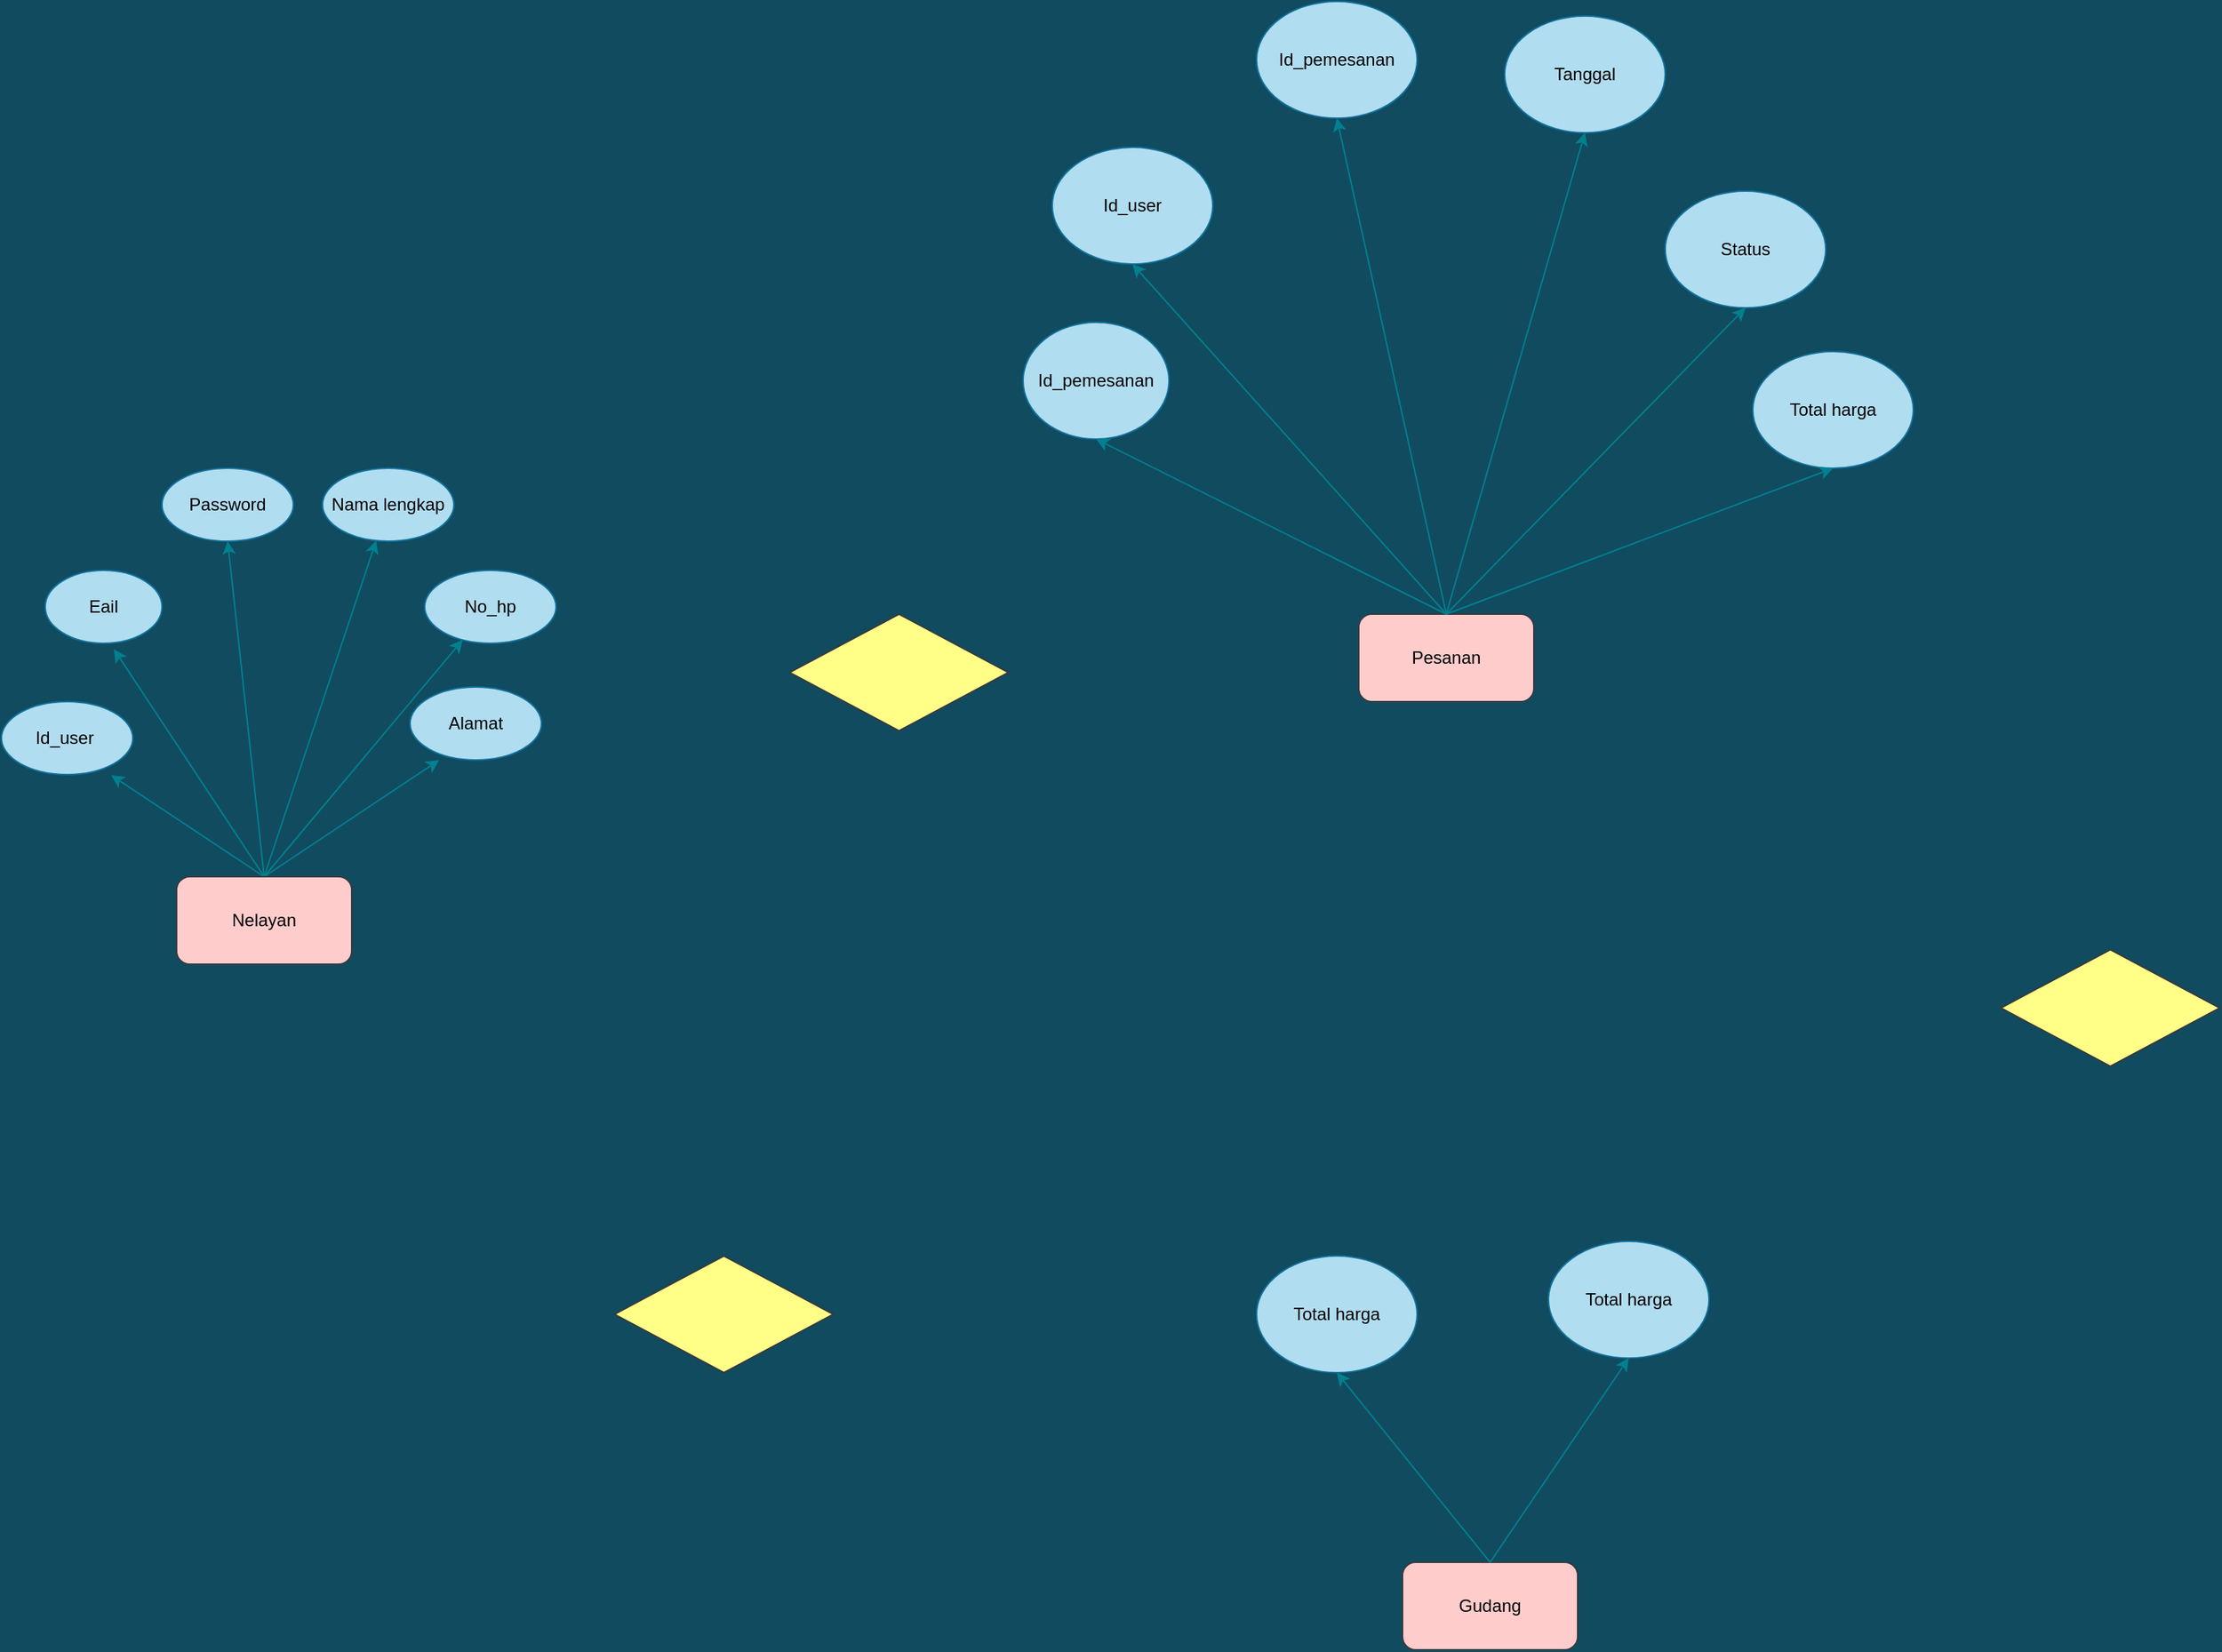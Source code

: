 <mxfile version="17.1.2" type="github">
  <diagram id="0QJKes_1zFEl7Z-Jn1xQ" name="Page-1">
    <mxGraphModel dx="3694" dy="2624" grid="1" gridSize="10" guides="1" tooltips="1" connect="1" arrows="1" fold="1" page="1" pageScale="1" pageWidth="850" pageHeight="1100" background="#114B5F" math="0" shadow="0">
      <root>
        <mxCell id="0" />
        <mxCell id="1" parent="0" />
        <mxCell id="H7FdbQlTRFEWyw0PZuFm-2" value="Id_user&amp;nbsp;" style="ellipse;whiteSpace=wrap;html=1;strokeColor=#10739e;fillColor=#b1ddf0;" parent="1" vertex="1">
          <mxGeometry x="-140" y="330" width="90" height="50" as="geometry" />
        </mxCell>
        <mxCell id="H7FdbQlTRFEWyw0PZuFm-3" value="Eail" style="ellipse;whiteSpace=wrap;html=1;strokeColor=#10739e;fillColor=#b1ddf0;" parent="1" vertex="1">
          <mxGeometry x="-110" y="240" width="80" height="50" as="geometry" />
        </mxCell>
        <mxCell id="H7FdbQlTRFEWyw0PZuFm-4" value="Password" style="ellipse;whiteSpace=wrap;html=1;strokeColor=#10739e;fillColor=#b1ddf0;" parent="1" vertex="1">
          <mxGeometry x="-30" y="170" width="90" height="50" as="geometry" />
        </mxCell>
        <mxCell id="H7FdbQlTRFEWyw0PZuFm-5" value="" style="endArrow=classic;html=1;rounded=0;entryX=0.835;entryY=1.008;entryDx=0;entryDy=0;entryPerimeter=0;exitX=0.5;exitY=0;exitDx=0;exitDy=0;labelBackgroundColor=#114B5F;strokeColor=#028090;fontColor=#E4FDE1;" parent="1" source="LhsjgoRrLcNbdn1msfwj-11" target="H7FdbQlTRFEWyw0PZuFm-2" edge="1">
          <mxGeometry width="50" height="50" relative="1" as="geometry">
            <mxPoint x="29.72" y="438.56" as="sourcePoint" />
            <mxPoint x="320" y="100" as="targetPoint" />
            <Array as="points" />
          </mxGeometry>
        </mxCell>
        <mxCell id="H7FdbQlTRFEWyw0PZuFm-6" value="" style="endArrow=classic;html=1;rounded=0;labelBackgroundColor=#114B5F;strokeColor=#028090;fontColor=#E4FDE1;entryX=0.588;entryY=1.08;entryDx=0;entryDy=0;entryPerimeter=0;exitX=0.5;exitY=0;exitDx=0;exitDy=0;" parent="1" source="LhsjgoRrLcNbdn1msfwj-11" edge="1" target="H7FdbQlTRFEWyw0PZuFm-3">
          <mxGeometry width="50" height="50" relative="1" as="geometry">
            <mxPoint x="30" y="440" as="sourcePoint" />
            <mxPoint x="165" y="150" as="targetPoint" />
          </mxGeometry>
        </mxCell>
        <mxCell id="H7FdbQlTRFEWyw0PZuFm-7" value="" style="endArrow=classic;html=1;rounded=0;entryX=0.5;entryY=1;entryDx=0;entryDy=0;labelBackgroundColor=#114B5F;strokeColor=#028090;fontColor=#E4FDE1;exitX=0.5;exitY=0;exitDx=0;exitDy=0;" parent="1" source="LhsjgoRrLcNbdn1msfwj-11" target="H7FdbQlTRFEWyw0PZuFm-4" edge="1">
          <mxGeometry width="50" height="50" relative="1" as="geometry">
            <mxPoint x="30" y="440" as="sourcePoint" />
            <mxPoint x="220" y="170" as="targetPoint" />
          </mxGeometry>
        </mxCell>
        <mxCell id="H7FdbQlTRFEWyw0PZuFm-8" value="Pesanan" style="rounded=1;whiteSpace=wrap;html=1;strokeColor=#36393d;fillColor=#ffcccc;" parent="1" vertex="1">
          <mxGeometry x="790" y="270" width="120" height="60" as="geometry" />
        </mxCell>
        <mxCell id="H7FdbQlTRFEWyw0PZuFm-9" value="Id_pemesanan" style="ellipse;whiteSpace=wrap;html=1;strokeColor=#10739e;fillColor=#b1ddf0;" parent="1" vertex="1">
          <mxGeometry x="560" y="70" width="100" height="80" as="geometry" />
        </mxCell>
        <mxCell id="H7FdbQlTRFEWyw0PZuFm-10" value="Id_user" style="ellipse;whiteSpace=wrap;html=1;strokeColor=#10739e;fillColor=#b1ddf0;" parent="1" vertex="1">
          <mxGeometry x="580" y="-50" width="110" height="80" as="geometry" />
        </mxCell>
        <mxCell id="H7FdbQlTRFEWyw0PZuFm-11" value="" style="endArrow=classic;html=1;rounded=0;exitX=0.5;exitY=0;exitDx=0;exitDy=0;labelBackgroundColor=#114B5F;strokeColor=#028090;fontColor=#E4FDE1;entryX=0.5;entryY=1;entryDx=0;entryDy=0;" parent="1" source="H7FdbQlTRFEWyw0PZuFm-8" target="H7FdbQlTRFEWyw0PZuFm-9" edge="1">
          <mxGeometry width="50" height="50" relative="1" as="geometry">
            <mxPoint x="320" y="10" as="sourcePoint" />
            <mxPoint x="680" y="170" as="targetPoint" />
          </mxGeometry>
        </mxCell>
        <mxCell id="H7FdbQlTRFEWyw0PZuFm-12" value="" style="endArrow=classic;html=1;rounded=0;entryX=0.5;entryY=1;entryDx=0;entryDy=0;labelBackgroundColor=#114B5F;strokeColor=#028090;fontColor=#E4FDE1;" parent="1" target="H7FdbQlTRFEWyw0PZuFm-10" edge="1">
          <mxGeometry width="50" height="50" relative="1" as="geometry">
            <mxPoint x="850" y="270" as="sourcePoint" />
            <mxPoint x="400" y="-100" as="targetPoint" />
          </mxGeometry>
        </mxCell>
        <mxCell id="LhsjgoRrLcNbdn1msfwj-2" value="Nama lengkap" style="ellipse;whiteSpace=wrap;html=1;fillColor=#b1ddf0;strokeColor=#10739e;" vertex="1" parent="1">
          <mxGeometry x="80" y="170" width="90" height="50" as="geometry" />
        </mxCell>
        <mxCell id="LhsjgoRrLcNbdn1msfwj-3" value="" style="endArrow=classic;html=1;rounded=0;labelBackgroundColor=#114B5F;strokeColor=#028090;fontColor=#E4FDE1;exitX=0.5;exitY=0;exitDx=0;exitDy=0;" edge="1" parent="1" source="LhsjgoRrLcNbdn1msfwj-11" target="LhsjgoRrLcNbdn1msfwj-2">
          <mxGeometry width="50" height="50" relative="1" as="geometry">
            <mxPoint x="30" y="440" as="sourcePoint" />
            <mxPoint x="60" y="170" as="targetPoint" />
          </mxGeometry>
        </mxCell>
        <mxCell id="LhsjgoRrLcNbdn1msfwj-4" value="No_hp" style="ellipse;whiteSpace=wrap;html=1;strokeColor=#10739e;fillColor=#b1ddf0;" vertex="1" parent="1">
          <mxGeometry x="150" y="240" width="90" height="50" as="geometry" />
        </mxCell>
        <mxCell id="LhsjgoRrLcNbdn1msfwj-5" value="Alamat" style="ellipse;whiteSpace=wrap;html=1;strokeColor=#10739e;fillColor=#b1ddf0;" vertex="1" parent="1">
          <mxGeometry x="140" y="320" width="90" height="50" as="geometry" />
        </mxCell>
        <mxCell id="LhsjgoRrLcNbdn1msfwj-7" value="" style="endArrow=classic;html=1;rounded=0;exitX=0.5;exitY=0;exitDx=0;exitDy=0;labelBackgroundColor=#114B5F;strokeColor=#028090;fontColor=#E4FDE1;" edge="1" parent="1" source="LhsjgoRrLcNbdn1msfwj-11" target="LhsjgoRrLcNbdn1msfwj-4">
          <mxGeometry width="50" height="50" relative="1" as="geometry">
            <mxPoint x="28.84" y="441.04" as="sourcePoint" />
            <mxPoint x="160" y="200" as="targetPoint" />
          </mxGeometry>
        </mxCell>
        <mxCell id="LhsjgoRrLcNbdn1msfwj-8" value="" style="endArrow=classic;html=1;rounded=0;exitX=0.5;exitY=0;exitDx=0;exitDy=0;labelBackgroundColor=#114B5F;strokeColor=#028090;fontColor=#E4FDE1;" edge="1" parent="1" source="LhsjgoRrLcNbdn1msfwj-11">
          <mxGeometry width="50" height="50" relative="1" as="geometry">
            <mxPoint x="29.39" y="439.92" as="sourcePoint" />
            <mxPoint x="160" y="370" as="targetPoint" />
          </mxGeometry>
        </mxCell>
        <mxCell id="LhsjgoRrLcNbdn1msfwj-11" value="Nelayan" style="rounded=1;whiteSpace=wrap;html=1;strokeColor=#36393d;fillColor=#ffcccc;" vertex="1" parent="1">
          <mxGeometry x="-20" y="450" width="120" height="60" as="geometry" />
        </mxCell>
        <mxCell id="LhsjgoRrLcNbdn1msfwj-12" value="Id_pemesanan" style="ellipse;whiteSpace=wrap;html=1;strokeColor=#10739e;fillColor=#b1ddf0;" vertex="1" parent="1">
          <mxGeometry x="720" y="-150" width="110" height="80" as="geometry" />
        </mxCell>
        <mxCell id="LhsjgoRrLcNbdn1msfwj-13" value="Tanggal" style="ellipse;whiteSpace=wrap;html=1;strokeColor=#10739e;fillColor=#b1ddf0;" vertex="1" parent="1">
          <mxGeometry x="890" y="-140" width="110" height="80" as="geometry" />
        </mxCell>
        <mxCell id="LhsjgoRrLcNbdn1msfwj-14" value="Status" style="ellipse;whiteSpace=wrap;html=1;strokeColor=#10739e;fillColor=#b1ddf0;" vertex="1" parent="1">
          <mxGeometry x="1000" y="-20" width="110" height="80" as="geometry" />
        </mxCell>
        <mxCell id="LhsjgoRrLcNbdn1msfwj-15" value="Total harga" style="ellipse;whiteSpace=wrap;html=1;strokeColor=#10739e;fillColor=#b1ddf0;" vertex="1" parent="1">
          <mxGeometry x="1060" y="90" width="110" height="80" as="geometry" />
        </mxCell>
        <mxCell id="LhsjgoRrLcNbdn1msfwj-16" value="" style="endArrow=classic;html=1;rounded=0;entryX=0.5;entryY=1;entryDx=0;entryDy=0;labelBackgroundColor=#114B5F;strokeColor=#028090;fontColor=#E4FDE1;exitX=0.5;exitY=0;exitDx=0;exitDy=0;" edge="1" parent="1" source="H7FdbQlTRFEWyw0PZuFm-8" target="LhsjgoRrLcNbdn1msfwj-12">
          <mxGeometry width="50" height="50" relative="1" as="geometry">
            <mxPoint x="860" y="280" as="sourcePoint" />
            <mxPoint x="745" y="60" as="targetPoint" />
          </mxGeometry>
        </mxCell>
        <mxCell id="LhsjgoRrLcNbdn1msfwj-17" value="" style="endArrow=classic;html=1;rounded=0;entryX=0.5;entryY=1;entryDx=0;entryDy=0;labelBackgroundColor=#114B5F;strokeColor=#028090;fontColor=#E4FDE1;exitX=0.5;exitY=0;exitDx=0;exitDy=0;" edge="1" parent="1" source="H7FdbQlTRFEWyw0PZuFm-8" target="LhsjgoRrLcNbdn1msfwj-13">
          <mxGeometry width="50" height="50" relative="1" as="geometry">
            <mxPoint x="860" y="280" as="sourcePoint" />
            <mxPoint x="855" y="-10" as="targetPoint" />
          </mxGeometry>
        </mxCell>
        <mxCell id="LhsjgoRrLcNbdn1msfwj-18" value="" style="endArrow=classic;html=1;rounded=0;entryX=0.5;entryY=1;entryDx=0;entryDy=0;labelBackgroundColor=#114B5F;strokeColor=#028090;fontColor=#E4FDE1;exitX=0.5;exitY=0;exitDx=0;exitDy=0;" edge="1" parent="1" source="H7FdbQlTRFEWyw0PZuFm-8" target="LhsjgoRrLcNbdn1msfwj-14">
          <mxGeometry width="50" height="50" relative="1" as="geometry">
            <mxPoint x="860" y="280" as="sourcePoint" />
            <mxPoint x="985" y="20" as="targetPoint" />
          </mxGeometry>
        </mxCell>
        <mxCell id="LhsjgoRrLcNbdn1msfwj-19" value="" style="endArrow=classic;html=1;rounded=0;entryX=0.5;entryY=1;entryDx=0;entryDy=0;labelBackgroundColor=#114B5F;strokeColor=#028090;fontColor=#E4FDE1;" edge="1" parent="1" target="LhsjgoRrLcNbdn1msfwj-15">
          <mxGeometry width="50" height="50" relative="1" as="geometry">
            <mxPoint x="850" y="270" as="sourcePoint" />
            <mxPoint x="1065" y="110" as="targetPoint" />
          </mxGeometry>
        </mxCell>
        <mxCell id="LhsjgoRrLcNbdn1msfwj-20" value="Gudang" style="rounded=1;whiteSpace=wrap;html=1;strokeColor=#36393d;fillColor=#ffcccc;" vertex="1" parent="1">
          <mxGeometry x="820" y="920" width="120" height="60" as="geometry" />
        </mxCell>
        <mxCell id="LhsjgoRrLcNbdn1msfwj-21" value="" style="rhombus;whiteSpace=wrap;html=1;rounded=0;sketch=0;strokeColor=#36393d;fillColor=#ffff88;" vertex="1" parent="1">
          <mxGeometry x="280" y="710" width="150" height="80" as="geometry" />
        </mxCell>
        <mxCell id="LhsjgoRrLcNbdn1msfwj-22" value="Total harga" style="ellipse;whiteSpace=wrap;html=1;strokeColor=#10739e;fillColor=#b1ddf0;" vertex="1" parent="1">
          <mxGeometry x="720" y="710" width="110" height="80" as="geometry" />
        </mxCell>
        <mxCell id="LhsjgoRrLcNbdn1msfwj-23" value="" style="endArrow=classic;html=1;rounded=0;entryX=0.5;entryY=1;entryDx=0;entryDy=0;labelBackgroundColor=#114B5F;strokeColor=#028090;fontColor=#E4FDE1;exitX=0.5;exitY=0;exitDx=0;exitDy=0;" edge="1" parent="1" source="LhsjgoRrLcNbdn1msfwj-20" target="LhsjgoRrLcNbdn1msfwj-22">
          <mxGeometry width="50" height="50" relative="1" as="geometry">
            <mxPoint x="860.0" y="280" as="sourcePoint" />
            <mxPoint x="1085" y="220" as="targetPoint" />
            <Array as="points" />
          </mxGeometry>
        </mxCell>
        <mxCell id="LhsjgoRrLcNbdn1msfwj-24" value="Total harga" style="ellipse;whiteSpace=wrap;html=1;strokeColor=#10739e;fillColor=#b1ddf0;" vertex="1" parent="1">
          <mxGeometry x="920" y="700" width="110" height="80" as="geometry" />
        </mxCell>
        <mxCell id="LhsjgoRrLcNbdn1msfwj-25" value="" style="endArrow=classic;html=1;rounded=0;entryX=0.5;entryY=1;entryDx=0;entryDy=0;labelBackgroundColor=#114B5F;strokeColor=#028090;fontColor=#E4FDE1;exitX=0.5;exitY=0;exitDx=0;exitDy=0;" edge="1" parent="1" source="LhsjgoRrLcNbdn1msfwj-20" target="LhsjgoRrLcNbdn1msfwj-24">
          <mxGeometry width="50" height="50" relative="1" as="geometry">
            <mxPoint x="940" y="750" as="sourcePoint" />
            <mxPoint x="835.0" y="600" as="targetPoint" />
            <Array as="points" />
          </mxGeometry>
        </mxCell>
        <mxCell id="LhsjgoRrLcNbdn1msfwj-26" value="" style="rhombus;whiteSpace=wrap;html=1;rounded=0;sketch=0;strokeColor=#36393d;fillColor=#ffff88;" vertex="1" parent="1">
          <mxGeometry x="400" y="270" width="150" height="80" as="geometry" />
        </mxCell>
        <mxCell id="LhsjgoRrLcNbdn1msfwj-27" value="" style="rhombus;whiteSpace=wrap;html=1;rounded=0;sketch=0;strokeColor=#36393d;fillColor=#ffff88;" vertex="1" parent="1">
          <mxGeometry x="1230" y="500" width="150" height="80" as="geometry" />
        </mxCell>
      </root>
    </mxGraphModel>
  </diagram>
</mxfile>
